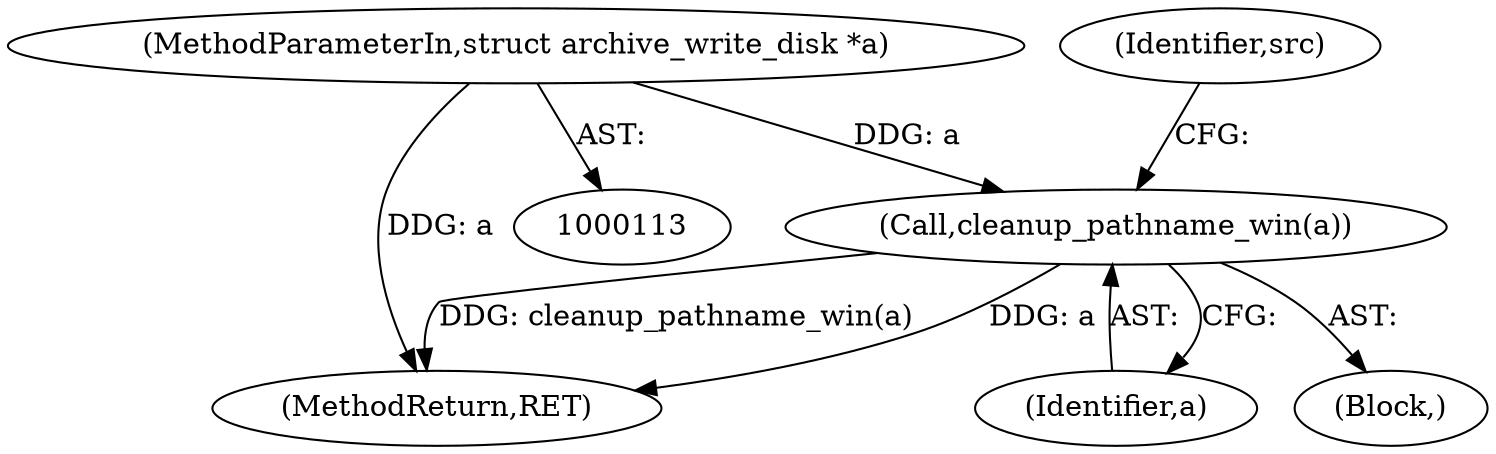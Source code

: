 digraph "0_libarchive_59357157706d47c365b2227739e17daba3607526_0@pointer" {
"1000144" [label="(Call,cleanup_pathname_win(a))"];
"1000114" [label="(MethodParameterIn,struct archive_write_disk *a)"];
"1000114" [label="(MethodParameterIn,struct archive_write_disk *a)"];
"1000145" [label="(Identifier,a)"];
"1000149" [label="(Identifier,src)"];
"1000304" [label="(MethodReturn,RET)"];
"1000115" [label="(Block,)"];
"1000144" [label="(Call,cleanup_pathname_win(a))"];
"1000144" -> "1000115"  [label="AST: "];
"1000144" -> "1000145"  [label="CFG: "];
"1000145" -> "1000144"  [label="AST: "];
"1000149" -> "1000144"  [label="CFG: "];
"1000144" -> "1000304"  [label="DDG: cleanup_pathname_win(a)"];
"1000144" -> "1000304"  [label="DDG: a"];
"1000114" -> "1000144"  [label="DDG: a"];
"1000114" -> "1000113"  [label="AST: "];
"1000114" -> "1000304"  [label="DDG: a"];
}
